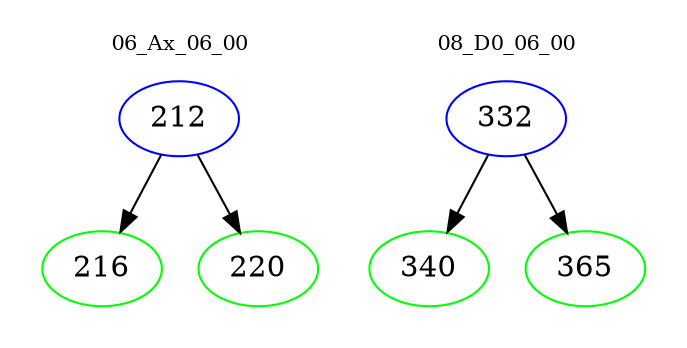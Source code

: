 digraph{
subgraph cluster_0 {
color = white
label = "06_Ax_06_00";
fontsize=10;
T0_212 [label="212", color="blue"]
T0_212 -> T0_216 [color="black"]
T0_216 [label="216", color="green"]
T0_212 -> T0_220 [color="black"]
T0_220 [label="220", color="green"]
}
subgraph cluster_1 {
color = white
label = "08_D0_06_00";
fontsize=10;
T1_332 [label="332", color="blue"]
T1_332 -> T1_340 [color="black"]
T1_340 [label="340", color="green"]
T1_332 -> T1_365 [color="black"]
T1_365 [label="365", color="green"]
}
}
